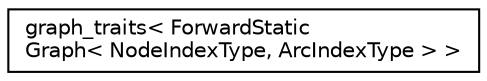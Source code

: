 digraph "Graphical Class Hierarchy"
{
 // LATEX_PDF_SIZE
  edge [fontname="Helvetica",fontsize="10",labelfontname="Helvetica",labelfontsize="10"];
  node [fontname="Helvetica",fontsize="10",shape=record];
  rankdir="LR";
  Node0 [label="graph_traits\< ForwardStatic\lGraph\< NodeIndexType, ArcIndexType \> \>",height=0.2,width=0.4,color="black", fillcolor="white", style="filled",URL="$structoperations__research_1_1graph__traits_3_01_forward_static_graph_3_01_node_index_type_00_01_arc_index_type_01_4_01_4.html",tooltip=" "];
}
